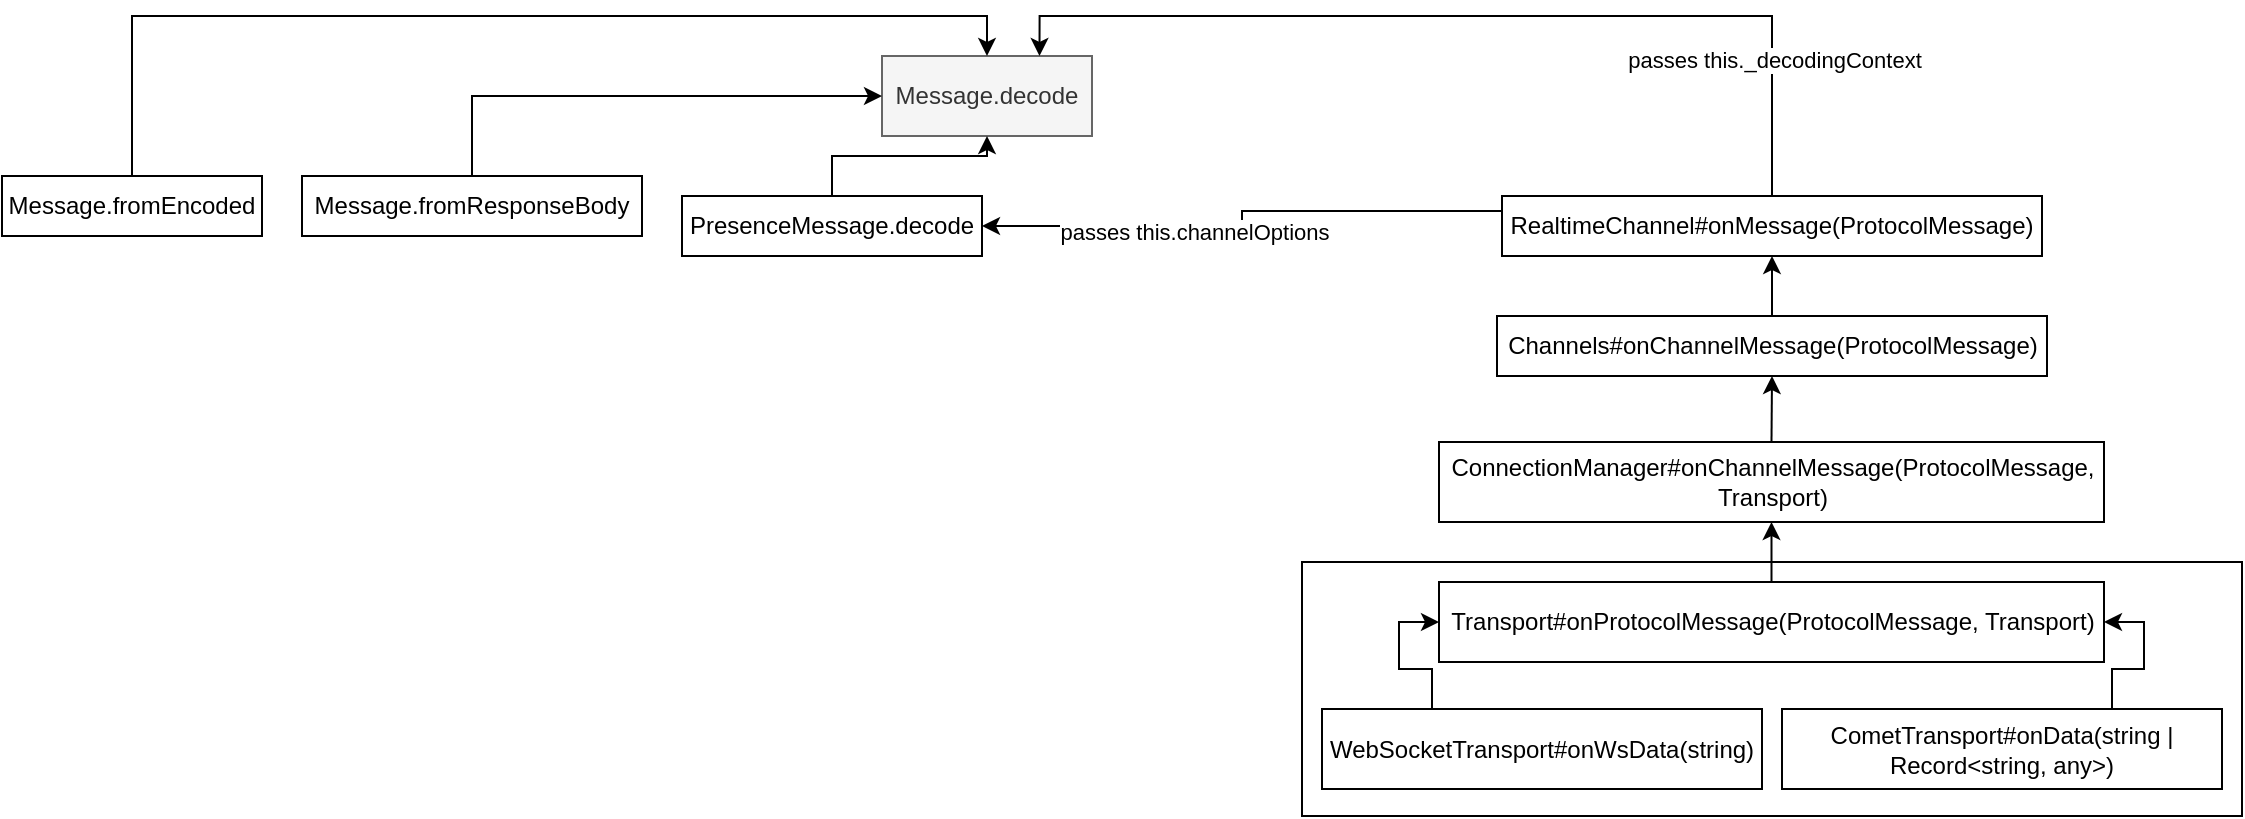 <mxfile version="21.3.4" type="github">
  <diagram name="Page-1" id="bqg4AT4LUmdeRJvYdjdG">
    <mxGraphModel dx="1140" dy="768" grid="1" gridSize="10" guides="1" tooltips="1" connect="1" arrows="1" fold="1" page="1" pageScale="1" pageWidth="1654" pageHeight="1169" math="0" shadow="0">
      <root>
        <mxCell id="0" />
        <mxCell id="1" parent="0" />
        <mxCell id="s_DyGTZ0WG8gpCI7RQzg-22" value="" style="rounded=0;whiteSpace=wrap;html=1;" vertex="1" parent="1">
          <mxGeometry x="930" y="323" width="470" height="127" as="geometry" />
        </mxCell>
        <mxCell id="s_DyGTZ0WG8gpCI7RQzg-1" value="Message.decode" style="rounded=0;whiteSpace=wrap;html=1;fillColor=#f5f5f5;fontColor=#333333;strokeColor=#666666;" vertex="1" parent="1">
          <mxGeometry x="720" y="70" width="105" height="40" as="geometry" />
        </mxCell>
        <mxCell id="s_DyGTZ0WG8gpCI7RQzg-11" style="edgeStyle=orthogonalEdgeStyle;rounded=0;orthogonalLoop=1;jettySize=auto;html=1;exitX=0.5;exitY=0;exitDx=0;exitDy=0;" edge="1" parent="1" source="s_DyGTZ0WG8gpCI7RQzg-3" target="s_DyGTZ0WG8gpCI7RQzg-1">
          <mxGeometry relative="1" as="geometry" />
        </mxCell>
        <mxCell id="s_DyGTZ0WG8gpCI7RQzg-3" value="PresenceMessage.decode" style="rounded=0;whiteSpace=wrap;html=1;" vertex="1" parent="1">
          <mxGeometry x="620" y="140" width="150" height="30" as="geometry" />
        </mxCell>
        <mxCell id="s_DyGTZ0WG8gpCI7RQzg-8" style="edgeStyle=orthogonalEdgeStyle;rounded=0;orthogonalLoop=1;jettySize=auto;html=1;exitX=0.5;exitY=0;exitDx=0;exitDy=0;entryX=0;entryY=0.5;entryDx=0;entryDy=0;" edge="1" parent="1" source="s_DyGTZ0WG8gpCI7RQzg-4" target="s_DyGTZ0WG8gpCI7RQzg-1">
          <mxGeometry relative="1" as="geometry" />
        </mxCell>
        <mxCell id="s_DyGTZ0WG8gpCI7RQzg-4" value="Message.fromResponseBody" style="rounded=0;whiteSpace=wrap;html=1;" vertex="1" parent="1">
          <mxGeometry x="430" y="130" width="170" height="30" as="geometry" />
        </mxCell>
        <mxCell id="s_DyGTZ0WG8gpCI7RQzg-9" style="edgeStyle=orthogonalEdgeStyle;rounded=0;orthogonalLoop=1;jettySize=auto;html=1;exitX=0.5;exitY=0;exitDx=0;exitDy=0;entryX=0.5;entryY=0;entryDx=0;entryDy=0;" edge="1" parent="1" source="s_DyGTZ0WG8gpCI7RQzg-5" target="s_DyGTZ0WG8gpCI7RQzg-1">
          <mxGeometry relative="1" as="geometry" />
        </mxCell>
        <mxCell id="s_DyGTZ0WG8gpCI7RQzg-5" value="Message.fromEncoded" style="rounded=0;whiteSpace=wrap;html=1;" vertex="1" parent="1">
          <mxGeometry x="280" y="130" width="130" height="30" as="geometry" />
        </mxCell>
        <mxCell id="s_DyGTZ0WG8gpCI7RQzg-10" style="edgeStyle=orthogonalEdgeStyle;rounded=0;orthogonalLoop=1;jettySize=auto;html=1;exitX=0.5;exitY=0;exitDx=0;exitDy=0;entryX=0.75;entryY=0;entryDx=0;entryDy=0;" edge="1" parent="1" source="s_DyGTZ0WG8gpCI7RQzg-6" target="s_DyGTZ0WG8gpCI7RQzg-1">
          <mxGeometry relative="1" as="geometry" />
        </mxCell>
        <mxCell id="s_DyGTZ0WG8gpCI7RQzg-12" value="passes this._decodingContext" style="edgeLabel;html=1;align=center;verticalAlign=middle;resizable=0;points=[];" vertex="1" connectable="0" parent="s_DyGTZ0WG8gpCI7RQzg-10">
          <mxGeometry x="-0.714" y="-1" relative="1" as="geometry">
            <mxPoint as="offset" />
          </mxGeometry>
        </mxCell>
        <mxCell id="s_DyGTZ0WG8gpCI7RQzg-14" style="edgeStyle=orthogonalEdgeStyle;rounded=0;orthogonalLoop=1;jettySize=auto;html=1;exitX=0;exitY=0.25;exitDx=0;exitDy=0;entryX=1;entryY=0.5;entryDx=0;entryDy=0;" edge="1" parent="1" source="s_DyGTZ0WG8gpCI7RQzg-6" target="s_DyGTZ0WG8gpCI7RQzg-3">
          <mxGeometry relative="1" as="geometry" />
        </mxCell>
        <mxCell id="s_DyGTZ0WG8gpCI7RQzg-15" value="passes this.channelOptions" style="edgeLabel;html=1;align=center;verticalAlign=middle;resizable=0;points=[];" vertex="1" connectable="0" parent="s_DyGTZ0WG8gpCI7RQzg-14">
          <mxGeometry x="0.211" y="3" relative="1" as="geometry">
            <mxPoint as="offset" />
          </mxGeometry>
        </mxCell>
        <mxCell id="s_DyGTZ0WG8gpCI7RQzg-6" value="RealtimeChannel#onMessage(ProtocolMessage)" style="rounded=0;whiteSpace=wrap;html=1;" vertex="1" parent="1">
          <mxGeometry x="1030" y="140" width="270" height="30" as="geometry" />
        </mxCell>
        <mxCell id="s_DyGTZ0WG8gpCI7RQzg-17" style="edgeStyle=orthogonalEdgeStyle;rounded=0;orthogonalLoop=1;jettySize=auto;html=1;exitX=0.5;exitY=0;exitDx=0;exitDy=0;" edge="1" parent="1" source="s_DyGTZ0WG8gpCI7RQzg-16" target="s_DyGTZ0WG8gpCI7RQzg-6">
          <mxGeometry relative="1" as="geometry" />
        </mxCell>
        <mxCell id="s_DyGTZ0WG8gpCI7RQzg-16" value="Channels#onChannelMessage(ProtocolMessage)" style="rounded=0;whiteSpace=wrap;html=1;" vertex="1" parent="1">
          <mxGeometry x="1027.5" y="200" width="275" height="30" as="geometry" />
        </mxCell>
        <mxCell id="s_DyGTZ0WG8gpCI7RQzg-19" style="edgeStyle=orthogonalEdgeStyle;rounded=0;orthogonalLoop=1;jettySize=auto;html=1;exitX=0.5;exitY=0;exitDx=0;exitDy=0;entryX=0.5;entryY=1;entryDx=0;entryDy=0;" edge="1" parent="1" source="s_DyGTZ0WG8gpCI7RQzg-18" target="s_DyGTZ0WG8gpCI7RQzg-16">
          <mxGeometry relative="1" as="geometry" />
        </mxCell>
        <mxCell id="s_DyGTZ0WG8gpCI7RQzg-18" value="ConnectionManager#onChannelMessage(ProtocolMessage, Transport)" style="rounded=0;whiteSpace=wrap;html=1;" vertex="1" parent="1">
          <mxGeometry x="998.5" y="263" width="332.5" height="40" as="geometry" />
        </mxCell>
        <mxCell id="s_DyGTZ0WG8gpCI7RQzg-21" style="edgeStyle=orthogonalEdgeStyle;rounded=0;orthogonalLoop=1;jettySize=auto;html=1;exitX=0.5;exitY=0;exitDx=0;exitDy=0;entryX=0.5;entryY=1;entryDx=0;entryDy=0;" edge="1" parent="1" source="s_DyGTZ0WG8gpCI7RQzg-20" target="s_DyGTZ0WG8gpCI7RQzg-18">
          <mxGeometry relative="1" as="geometry" />
        </mxCell>
        <mxCell id="s_DyGTZ0WG8gpCI7RQzg-20" value="Transport#onProtocolMessage(ProtocolMessage, Transport)" style="rounded=0;whiteSpace=wrap;html=1;" vertex="1" parent="1">
          <mxGeometry x="998.5" y="333" width="332.5" height="40" as="geometry" />
        </mxCell>
        <mxCell id="s_DyGTZ0WG8gpCI7RQzg-27" style="edgeStyle=orthogonalEdgeStyle;rounded=0;orthogonalLoop=1;jettySize=auto;html=1;exitX=0.25;exitY=0;exitDx=0;exitDy=0;entryX=0;entryY=0.5;entryDx=0;entryDy=0;" edge="1" parent="1" source="s_DyGTZ0WG8gpCI7RQzg-23" target="s_DyGTZ0WG8gpCI7RQzg-20">
          <mxGeometry relative="1" as="geometry" />
        </mxCell>
        <mxCell id="s_DyGTZ0WG8gpCI7RQzg-23" value="WebSocketTransport#onWsData(string)" style="rounded=0;whiteSpace=wrap;html=1;" vertex="1" parent="1">
          <mxGeometry x="940" y="396.5" width="220" height="40" as="geometry" />
        </mxCell>
        <mxCell id="s_DyGTZ0WG8gpCI7RQzg-28" style="edgeStyle=orthogonalEdgeStyle;rounded=0;orthogonalLoop=1;jettySize=auto;html=1;exitX=0.75;exitY=0;exitDx=0;exitDy=0;entryX=1;entryY=0.5;entryDx=0;entryDy=0;" edge="1" parent="1" source="s_DyGTZ0WG8gpCI7RQzg-24" target="s_DyGTZ0WG8gpCI7RQzg-20">
          <mxGeometry relative="1" as="geometry" />
        </mxCell>
        <mxCell id="s_DyGTZ0WG8gpCI7RQzg-24" value="CometTransport#onData(string | Record&amp;lt;string, any&amp;gt;)" style="rounded=0;whiteSpace=wrap;html=1;" vertex="1" parent="1">
          <mxGeometry x="1170" y="396.5" width="220" height="40" as="geometry" />
        </mxCell>
      </root>
    </mxGraphModel>
  </diagram>
</mxfile>
